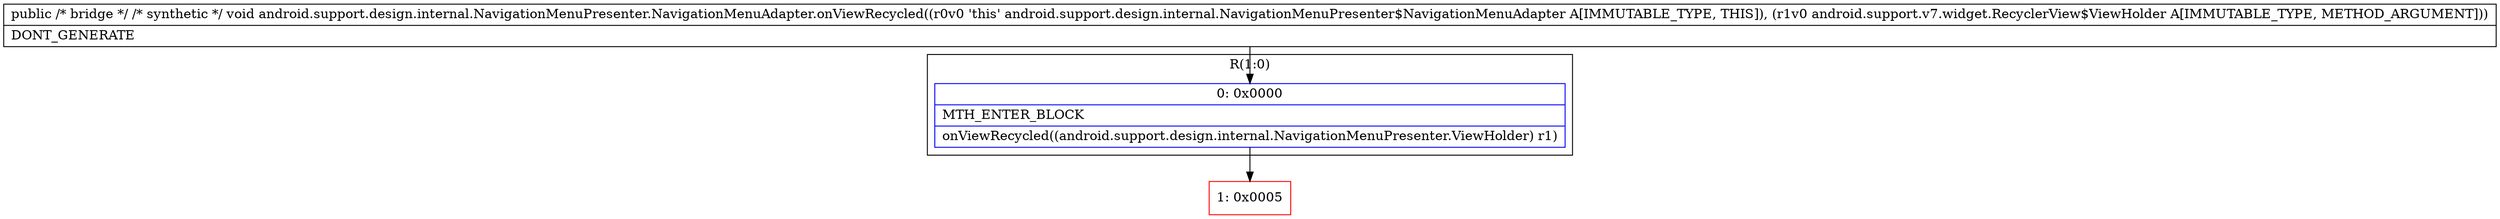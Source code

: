 digraph "CFG forandroid.support.design.internal.NavigationMenuPresenter.NavigationMenuAdapter.onViewRecycled(Landroid\/support\/v7\/widget\/RecyclerView$ViewHolder;)V" {
subgraph cluster_Region_778138633 {
label = "R(1:0)";
node [shape=record,color=blue];
Node_0 [shape=record,label="{0\:\ 0x0000|MTH_ENTER_BLOCK\l|onViewRecycled((android.support.design.internal.NavigationMenuPresenter.ViewHolder) r1)\l}"];
}
Node_1 [shape=record,color=red,label="{1\:\ 0x0005}"];
MethodNode[shape=record,label="{public \/* bridge *\/ \/* synthetic *\/ void android.support.design.internal.NavigationMenuPresenter.NavigationMenuAdapter.onViewRecycled((r0v0 'this' android.support.design.internal.NavigationMenuPresenter$NavigationMenuAdapter A[IMMUTABLE_TYPE, THIS]), (r1v0 android.support.v7.widget.RecyclerView$ViewHolder A[IMMUTABLE_TYPE, METHOD_ARGUMENT]))  | DONT_GENERATE\l}"];
MethodNode -> Node_0;
Node_0 -> Node_1;
}

